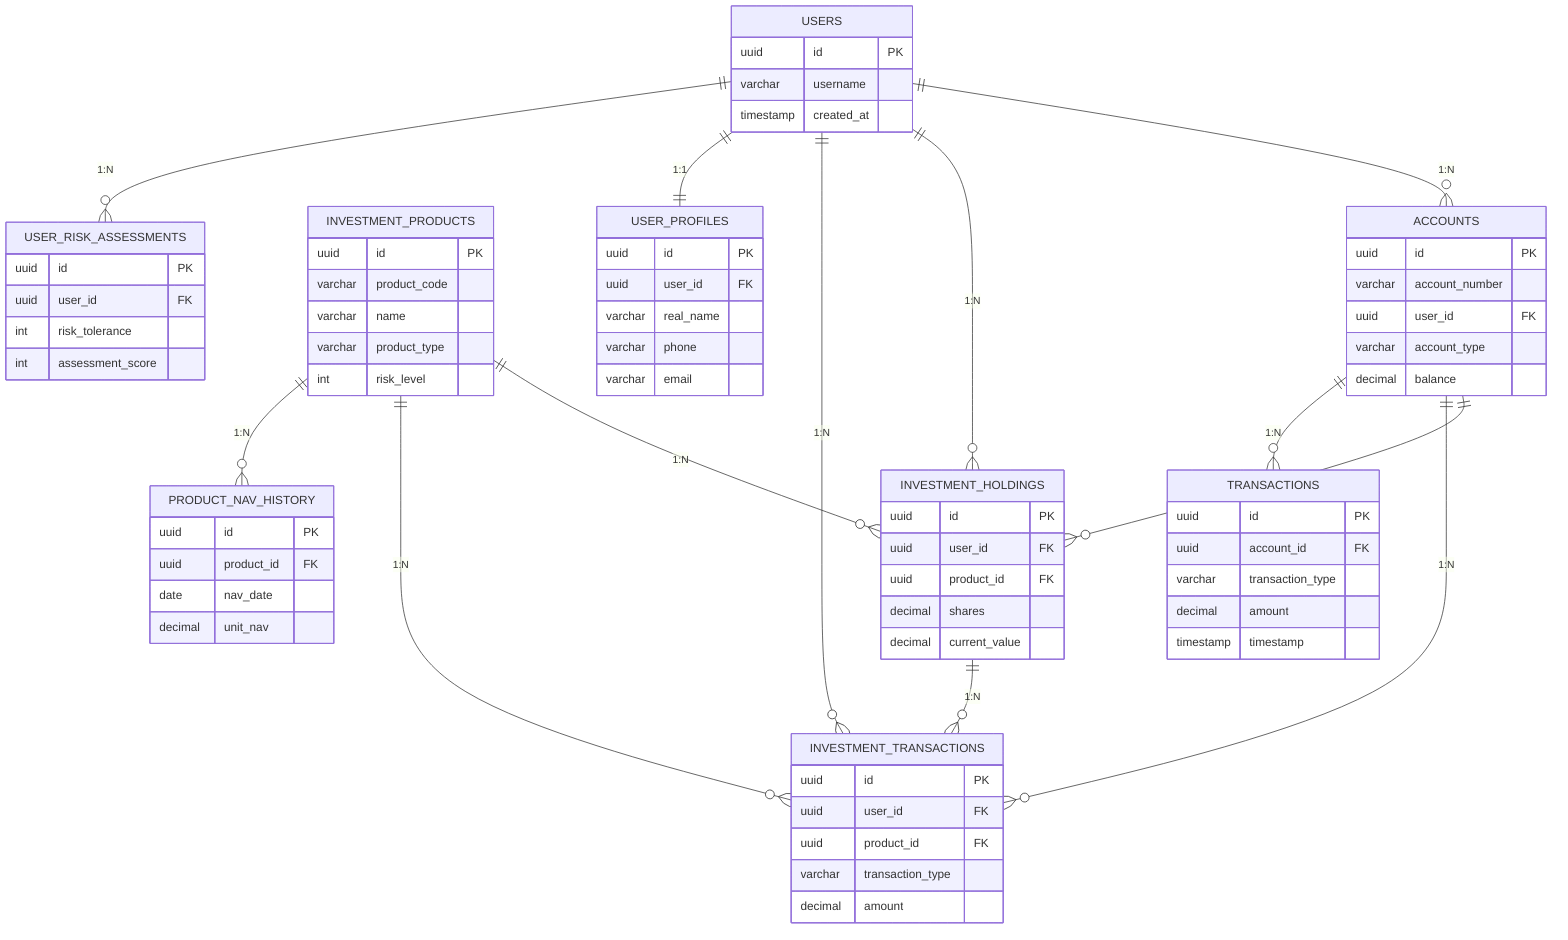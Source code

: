 erDiagram

    ACCOUNTS {
        uuid id PK
        varchar account_number
        uuid user_id FK
        varchar account_type
        decimal balance
    }

    INVESTMENT_HOLDINGS {
        uuid id PK
        uuid user_id FK
        uuid product_id FK
        decimal shares
        decimal current_value
    }

    INVESTMENT_PRODUCTS {
        uuid id PK
        varchar product_code
        varchar name
        varchar product_type
        int risk_level
    }

    INVESTMENT_TRANSACTIONS {
        uuid id PK
        uuid user_id FK
        uuid product_id FK
        varchar transaction_type
        decimal amount
    }

    PRODUCT_NAV_HISTORY {
        uuid id PK
        uuid product_id FK
        date nav_date
        decimal unit_nav
    }

    TRANSACTIONS {
        uuid id PK
        uuid account_id FK
        varchar transaction_type
        decimal amount
        timestamp timestamp
    }

    USER_PROFILES {
        uuid id PK
        uuid user_id FK
        varchar real_name
        varchar phone
        varchar email
    }

    USER_RISK_ASSESSMENTS {
        uuid id PK
        uuid user_id FK
        int risk_tolerance
        int assessment_score
    }

    USERS {
        uuid id PK
        varchar username
        timestamp created_at
    }

    USERS ||--o{ ACCOUNTS : "1:N"
    USERS ||--o{ INVESTMENT_HOLDINGS : "1:N"
    ACCOUNTS ||--o{ INVESTMENT_HOLDINGS : "1:N"
    INVESTMENT_PRODUCTS ||--o{ INVESTMENT_HOLDINGS : "1:N"
    USERS ||--o{ INVESTMENT_TRANSACTIONS : "1:N"
    ACCOUNTS ||--o{ INVESTMENT_TRANSACTIONS : "1:N"
    INVESTMENT_PRODUCTS ||--o{ INVESTMENT_TRANSACTIONS : "1:N"
    INVESTMENT_HOLDINGS ||--o{ INVESTMENT_TRANSACTIONS : "1:N"
    INVESTMENT_PRODUCTS ||--o{ PRODUCT_NAV_HISTORY : "1:N"
    ACCOUNTS ||--o{ TRANSACTIONS : "1:N"
    USERS ||--|| USER_PROFILES : "1:1"
    USERS ||--o{ USER_RISK_ASSESSMENTS : "1:N"